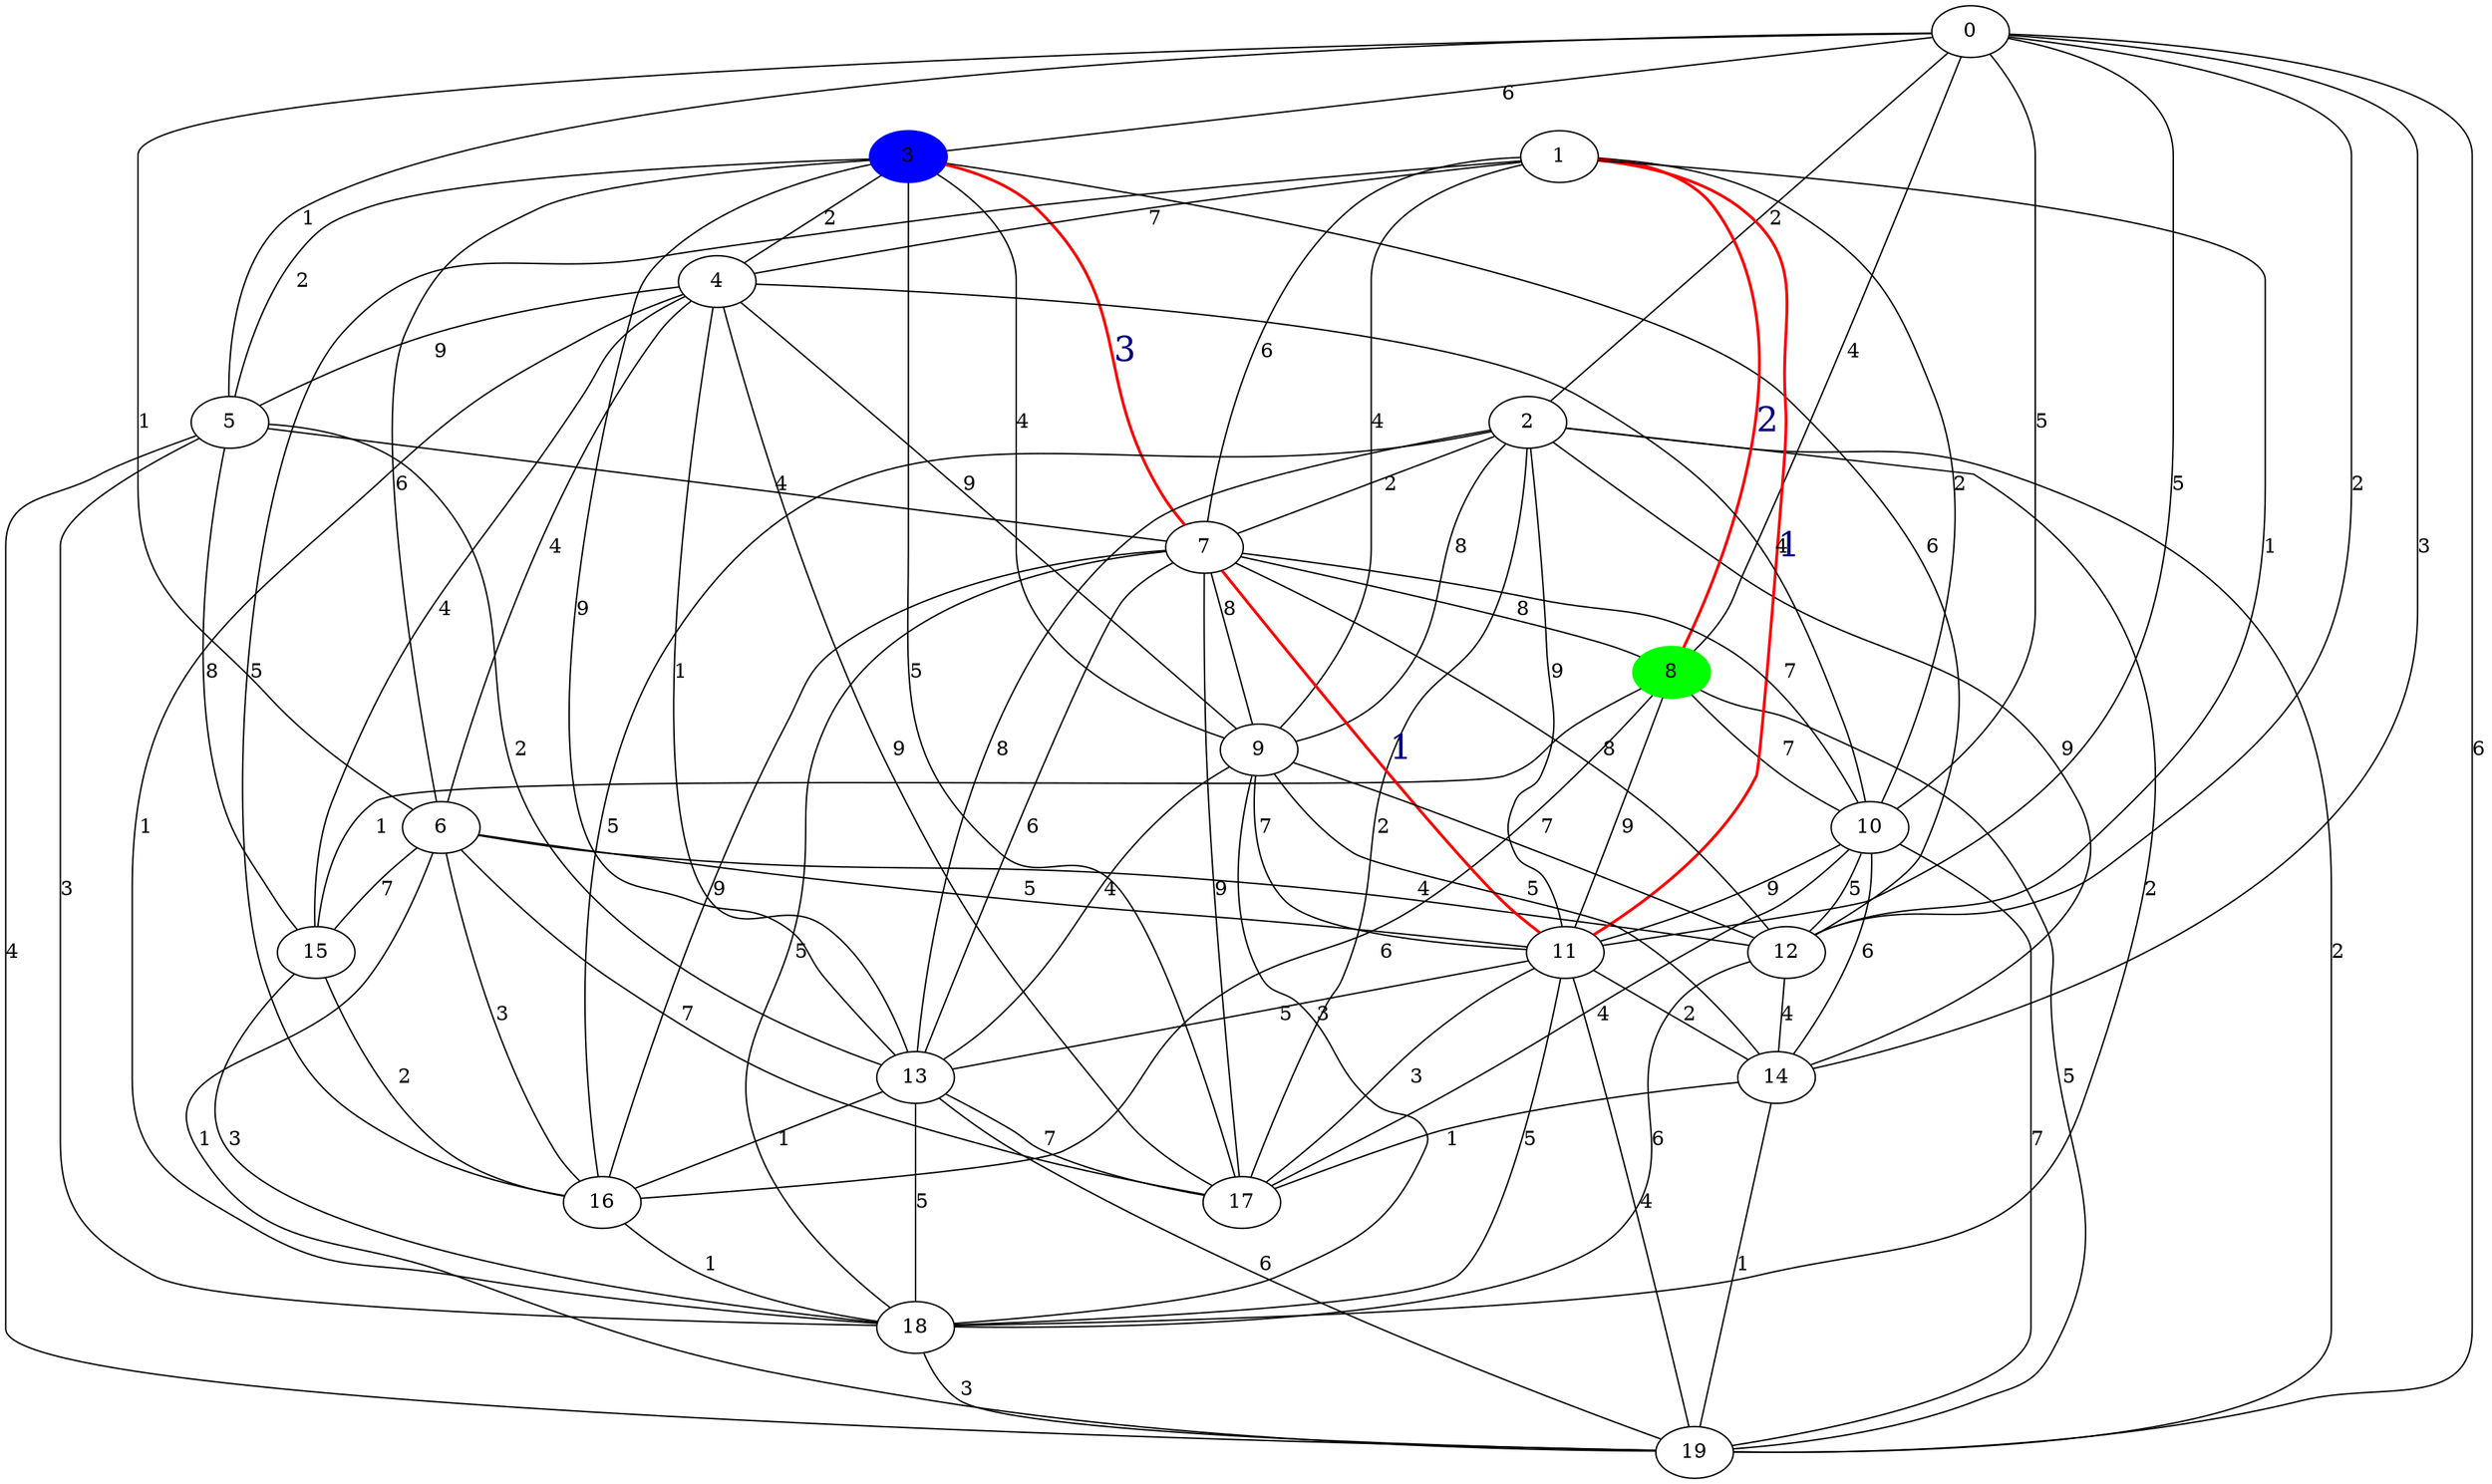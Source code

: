 graph weighted2 {
      8  [color = green, style = filled];
      3  [color = blue, style = filled];
      0 -- 2 [label = 2] ;
      0 -- 3 [label = 6] ;
      0 -- 5 [label = 1] ;
      0 -- 6 [label = 1] ;
      0 -- 8 [label = 4] ;
      0 -- 10 [label = 5] ;
      0 -- 11 [label = 5] ;
      0 -- 12 [label = 2] ;
      0 -- 14 [label = 3] ;
      0 -- 19 [label = 6] ;
      1 -- 4 [label = 7] ;
      1 -- 7 [label = 6] ;
      1 -- 8 [color=red,style = bold] [label = 2, fontcolor = navyblue,fontsize = 24] ;
      1 -- 9 [label = 4] ;
      1 -- 10 [label = 2] ;
      1 -- 11 [color=red,style = bold] [label = 1, fontcolor = navyblue,fontsize = 24] ;
      1 -- 12 [label = 1] ;
      1 -- 16 [label = 5] ;
      2 -- 7 [label = 2] ;
      2 -- 9 [label = 8] ;
      2 -- 11 [label = 9] ;
      2 -- 13 [label = 8] ;
      2 -- 14 [label = 9] ;
      2 -- 16 [label = 5] ;
      2 -- 17 [label = 2] ;
      2 -- 18 [label = 2] ;
      2 -- 19 [label = 2] ;
      3 -- 4 [label = 2] ;
      3 -- 5 [label = 2] ;
      3 -- 6 [label = 6] ;
      3 -- 7 [color=red,style = bold] [label = 3, fontcolor = navyblue,fontsize = 24] ;
      3 -- 9 [label = 4] ;
      3 -- 12 [label = 6] ;
      3 -- 13 [label = 9] ;
      3 -- 17 [label = 5] ;
      4 -- 5 [label = 9] ;
      4 -- 6 [label = 4] ;
      4 -- 9 [label = 9] ;
      4 -- 10 [label = 4] ;
      4 -- 13 [label = 1] ;
      4 -- 15 [label = 4] ;
      4 -- 17 [label = 9] ;
      4 -- 18 [label = 1] ;
      5 -- 7 [label = 4] ;
      5 -- 13 [label = 2] ;
      5 -- 15 [label = 8] ;
      5 -- 18 [label = 3] ;
      5 -- 19 [label = 4] ;
      6 -- 11 [label = 5] ;
      6 -- 12 [label = 4] ;
      6 -- 15 [label = 7] ;
      6 -- 16 [label = 3] ;
      6 -- 17 [label = 7] ;
      6 -- 19 [label = 1] ;
      7 -- 8 [label = 8] ;
      7 -- 9 [label = 8] ;
      7 -- 10 [label = 7] ;
      7 -- 11 [color=red,style = bold] [label = 1, fontcolor = navyblue,fontsize = 24] ;
      7 -- 12 [label = 8] ;
      7 -- 13 [label = 6] ;
      7 -- 16 [label = 9] ;
      7 -- 17 [label = 9] ;
      7 -- 18 [label = 5] ;
      8 -- 10 [label = 7] ;
      8 -- 11 [label = 9] ;
      8 -- 15 [label = 1] ;
      8 -- 16 [label = 6] ;
      8 -- 19 [label = 5] ;
      9 -- 11 [label = 7] ;
      9 -- 12 [label = 7] ;
      9 -- 13 [label = 4] ;
      9 -- 14 [label = 5] ;
      9 -- 18 [label = 3] ;
      10 -- 11 [label = 9] ;
      10 -- 12 [label = 5] ;
      10 -- 14 [label = 6] ;
      10 -- 17 [label = 4] ;
      10 -- 19 [label = 7] ;
      11 -- 13 [label = 5] ;
      11 -- 14 [label = 2] ;
      11 -- 17 [label = 3] ;
      11 -- 18 [label = 5] ;
      11 -- 19 [label = 4] ;
      12 -- 14 [label = 4] ;
      12 -- 18 [label = 6] ;
      13 -- 16 [label = 1] ;
      13 -- 17 [label = 7] ;
      13 -- 18 [label = 5] ;
      13 -- 19 [label = 6] ;
      14 -- 17 [label = 1] ;
      14 -- 19 [label = 1] ;
      15 -- 16 [label = 2] ;
      15 -- 18 [label = 3] ;
      16 -- 18 [label = 1] ;
      17 ;
      18 -- 19 [label = 3] ;
      19 
}